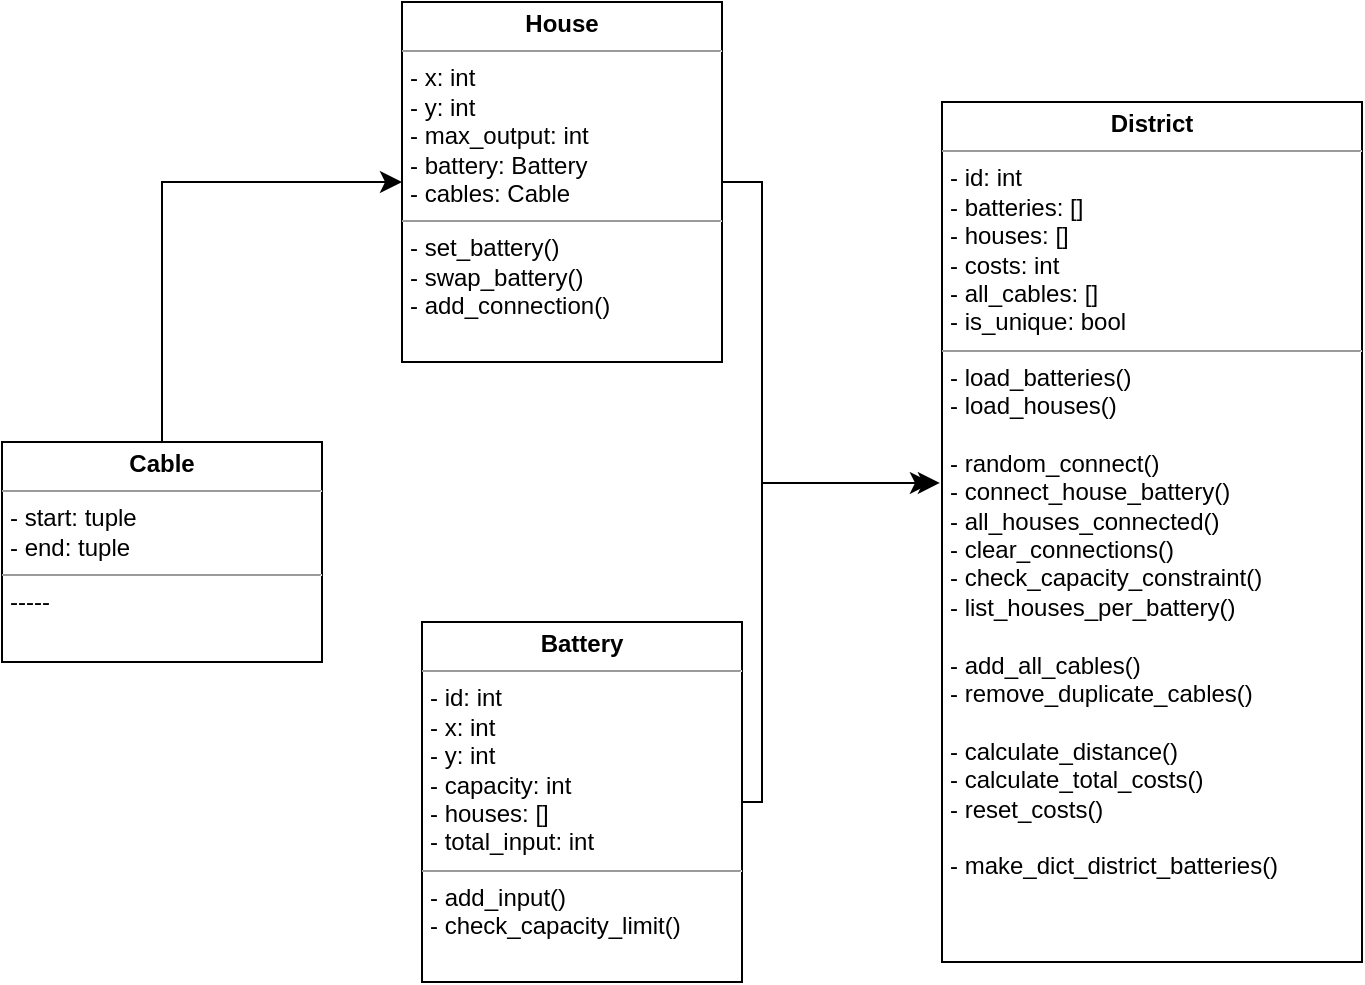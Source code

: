 <mxfile version="20.8.10" type="device"><diagram name="Pagina-1" id="6Yoxuz97rTMlkWPS1V8G"><mxGraphModel dx="1120" dy="566" grid="1" gridSize="10" guides="1" tooltips="1" connect="1" arrows="1" fold="1" page="1" pageScale="1" pageWidth="827" pageHeight="1169" math="0" shadow="0"><root><mxCell id="0"/><mxCell id="1" parent="0"/><mxCell id="a-k1PVU-2EvcNCaCTobF-33" value="&lt;p style=&quot;margin:0px;margin-top:4px;text-align:center;&quot;&gt;&lt;b&gt;District&lt;/b&gt;&lt;/p&gt;&lt;hr size=&quot;1&quot;&gt;&lt;p style=&quot;margin:0px;margin-left:4px;&quot;&gt;- id: int&lt;/p&gt;&lt;p style=&quot;margin:0px;margin-left:4px;&quot;&gt;- batteries: []&lt;/p&gt;&lt;p style=&quot;margin:0px;margin-left:4px;&quot;&gt;- houses: []&lt;/p&gt;&lt;p style=&quot;margin:0px;margin-left:4px;&quot;&gt;- costs: int&lt;/p&gt;&lt;p style=&quot;margin:0px;margin-left:4px;&quot;&gt;- all_cables: []&lt;/p&gt;&lt;p style=&quot;margin:0px;margin-left:4px;&quot;&gt;- is_unique: bool&lt;/p&gt;&lt;hr size=&quot;1&quot;&gt;&lt;p style=&quot;margin:0px;margin-left:4px;&quot;&gt;- load_batteries()&lt;/p&gt;&lt;p style=&quot;margin:0px;margin-left:4px;&quot;&gt;- load_houses()&lt;/p&gt;&lt;p style=&quot;margin:0px;margin-left:4px;&quot;&gt;&lt;br&gt;&lt;/p&gt;&lt;p style=&quot;margin:0px;margin-left:4px;&quot;&gt;- random_connect()&lt;/p&gt;&lt;p style=&quot;margin:0px;margin-left:4px;&quot;&gt;- connect_house_battery()&lt;/p&gt;&lt;p style=&quot;border-color: var(--border-color); margin: 0px 0px 0px 4px;&quot;&gt;- all_houses_connected()&lt;/p&gt;&lt;p style=&quot;border-color: var(--border-color); margin: 0px 0px 0px 4px;&quot;&gt;- clear_connections()&lt;/p&gt;&lt;p style=&quot;margin:0px;margin-left:4px;&quot;&gt;- check_capacity_constraint()&lt;/p&gt;&lt;p style=&quot;margin:0px;margin-left:4px;&quot;&gt;- list_houses_per_battery()&lt;/p&gt;&lt;p style=&quot;margin:0px;margin-left:4px;&quot;&gt;&lt;br&gt;&lt;/p&gt;&lt;p style=&quot;margin:0px;margin-left:4px;&quot;&gt;- add_all_cables()&lt;/p&gt;&lt;p style=&quot;margin:0px;margin-left:4px;&quot;&gt;- remove_duplicate_cables()&lt;br&gt;&lt;/p&gt;&lt;p style=&quot;margin:0px;margin-left:4px;&quot;&gt;&lt;br&gt;&lt;/p&gt;&lt;p style=&quot;margin:0px;margin-left:4px;&quot;&gt;- calculate_distance()&lt;br&gt;&lt;/p&gt;&lt;p style=&quot;margin:0px;margin-left:4px;&quot;&gt;- calculate_total_costs()&lt;/p&gt;&lt;p style=&quot;margin:0px;margin-left:4px;&quot;&gt;- reset_costs()&lt;/p&gt;&lt;p style=&quot;margin:0px;margin-left:4px;&quot;&gt;&lt;br&gt;&lt;/p&gt;&lt;p style=&quot;margin:0px;margin-left:4px;&quot;&gt;- make_dict_district_batteries()&lt;/p&gt;" style="verticalAlign=top;align=left;overflow=fill;fontSize=12;fontFamily=Helvetica;html=1;" parent="1" vertex="1"><mxGeometry x="550" y="80" width="210" height="430" as="geometry"/></mxCell><mxCell id="a-k1PVU-2EvcNCaCTobF-34" value="&lt;p style=&quot;margin:0px;margin-top:4px;text-align:center;&quot;&gt;&lt;b&gt;House&lt;/b&gt;&lt;/p&gt;&lt;hr size=&quot;1&quot;&gt;&lt;p style=&quot;margin:0px;margin-left:4px;&quot;&gt;- x: int&lt;/p&gt;&lt;p style=&quot;margin:0px;margin-left:4px;&quot;&gt;- y: int&lt;/p&gt;&lt;p style=&quot;margin:0px;margin-left:4px;&quot;&gt;- max_output: int&lt;/p&gt;&lt;p style=&quot;margin:0px;margin-left:4px;&quot;&gt;- battery: Battery&lt;/p&gt;&lt;p style=&quot;margin:0px;margin-left:4px;&quot;&gt;- cables: Cable&lt;/p&gt;&lt;hr size=&quot;1&quot;&gt;&lt;p style=&quot;margin:0px;margin-left:4px;&quot;&gt;- set_battery()&lt;/p&gt;&lt;p style=&quot;margin:0px;margin-left:4px;&quot;&gt;- swap_battery()&lt;/p&gt;&lt;p style=&quot;margin:0px;margin-left:4px;&quot;&gt;- add_connection()&lt;/p&gt;&lt;p style=&quot;margin:0px;margin-left:4px;&quot;&gt;&lt;br&gt;&lt;/p&gt;" style="verticalAlign=top;align=left;overflow=fill;fontSize=12;fontFamily=Helvetica;html=1;" parent="1" vertex="1"><mxGeometry x="280" y="30" width="160" height="180" as="geometry"/></mxCell><mxCell id="a-k1PVU-2EvcNCaCTobF-35" value="&lt;p style=&quot;margin:0px;margin-top:4px;text-align:center;&quot;&gt;&lt;b&gt;Cable&lt;/b&gt;&lt;/p&gt;&lt;hr size=&quot;1&quot;&gt;&lt;p style=&quot;margin:0px;margin-left:4px;&quot;&gt;- start: tuple&lt;/p&gt;&lt;p style=&quot;margin:0px;margin-left:4px;&quot;&gt;- end: tuple&lt;/p&gt;&lt;hr size=&quot;1&quot;&gt;&lt;p style=&quot;margin:0px;margin-left:4px;&quot;&gt;-----&lt;/p&gt;" style="verticalAlign=top;align=left;overflow=fill;fontSize=12;fontFamily=Helvetica;html=1;" parent="1" vertex="1"><mxGeometry x="80" y="250" width="160" height="110" as="geometry"/></mxCell><mxCell id="a-k1PVU-2EvcNCaCTobF-36" value="&lt;p style=&quot;margin:0px;margin-top:4px;text-align:center;&quot;&gt;&lt;b&gt;Battery&lt;/b&gt;&lt;/p&gt;&lt;hr size=&quot;1&quot;&gt;&lt;p style=&quot;margin:0px;margin-left:4px;&quot;&gt;- id: int&lt;/p&gt;&lt;p style=&quot;margin:0px;margin-left:4px;&quot;&gt;- x: int&lt;/p&gt;&lt;p style=&quot;margin:0px;margin-left:4px;&quot;&gt;- y: int&lt;/p&gt;&lt;p style=&quot;margin:0px;margin-left:4px;&quot;&gt;- capacity: int&lt;/p&gt;&lt;p style=&quot;margin:0px;margin-left:4px;&quot;&gt;- houses: []&lt;/p&gt;&lt;p style=&quot;margin:0px;margin-left:4px;&quot;&gt;- total_input: int&lt;/p&gt;&lt;hr size=&quot;1&quot;&gt;&lt;p style=&quot;margin:0px;margin-left:4px;&quot;&gt;- add_input()&lt;/p&gt;&lt;p style=&quot;margin:0px;margin-left:4px;&quot;&gt;- check_capacity_limit()&lt;/p&gt;" style="verticalAlign=top;align=left;overflow=fill;fontSize=12;fontFamily=Helvetica;html=1;" parent="1" vertex="1"><mxGeometry x="290" y="340" width="160" height="180" as="geometry"/></mxCell><mxCell id="a-k1PVU-2EvcNCaCTobF-37" value="" style="edgeStyle=segmentEdgeStyle;endArrow=classic;html=1;curved=0;rounded=0;endSize=8;startSize=8;exitX=1;exitY=0.5;exitDx=0;exitDy=0;entryX=-0.024;entryY=0.443;entryDx=0;entryDy=0;entryPerimeter=0;" parent="1" source="a-k1PVU-2EvcNCaCTobF-34" target="a-k1PVU-2EvcNCaCTobF-33" edge="1"><mxGeometry width="50" height="50" relative="1" as="geometry"><mxPoint x="390" y="240" as="sourcePoint"/><mxPoint x="460" y="330" as="targetPoint"/><Array as="points"><mxPoint x="460" y="120"/><mxPoint x="460" y="271"/></Array></mxGeometry></mxCell><mxCell id="a-k1PVU-2EvcNCaCTobF-38" value="" style="edgeStyle=segmentEdgeStyle;endArrow=classic;html=1;curved=0;rounded=0;endSize=8;startSize=8;exitX=1;exitY=0.5;exitDx=0;exitDy=0;entryX=-0.005;entryY=0.443;entryDx=0;entryDy=0;entryPerimeter=0;" parent="1" source="a-k1PVU-2EvcNCaCTobF-36" target="a-k1PVU-2EvcNCaCTobF-33" edge="1"><mxGeometry width="50" height="50" relative="1" as="geometry"><mxPoint x="390" y="450" as="sourcePoint"/><mxPoint x="460" y="260" as="targetPoint"/><Array as="points"><mxPoint x="460" y="430"/><mxPoint x="460" y="271"/></Array></mxGeometry></mxCell><mxCell id="a-k1PVU-2EvcNCaCTobF-39" value="" style="edgeStyle=segmentEdgeStyle;endArrow=classic;html=1;curved=0;rounded=0;endSize=8;startSize=8;exitX=0.5;exitY=0;exitDx=0;exitDy=0;entryX=0;entryY=0.5;entryDx=0;entryDy=0;" parent="1" source="a-k1PVU-2EvcNCaCTobF-35" target="a-k1PVU-2EvcNCaCTobF-34" edge="1"><mxGeometry width="50" height="50" relative="1" as="geometry"><mxPoint x="390" y="290" as="sourcePoint"/><mxPoint x="440" y="240" as="targetPoint"/><Array as="points"><mxPoint x="160" y="120"/></Array></mxGeometry></mxCell></root></mxGraphModel></diagram></mxfile>